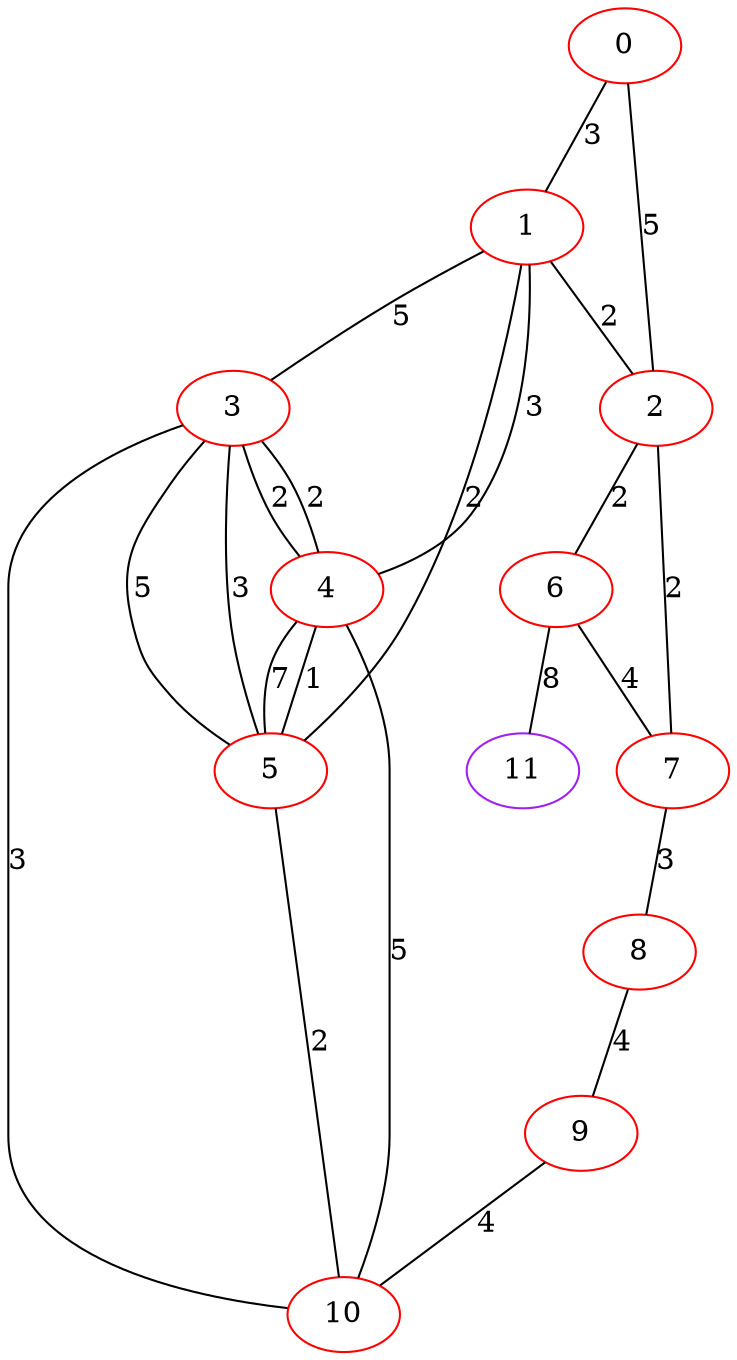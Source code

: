 graph "" {
0 [color=red, weight=1];
1 [color=red, weight=1];
2 [color=red, weight=1];
3 [color=red, weight=1];
4 [color=red, weight=1];
5 [color=red, weight=1];
6 [color=red, weight=1];
7 [color=red, weight=1];
8 [color=red, weight=1];
9 [color=red, weight=1];
10 [color=red, weight=1];
11 [color=purple, weight=4];
0 -- 1  [key=0, label=3];
0 -- 2  [key=0, label=5];
1 -- 2  [key=0, label=2];
1 -- 3  [key=0, label=5];
1 -- 4  [key=0, label=3];
1 -- 5  [key=0, label=2];
2 -- 6  [key=0, label=2];
2 -- 7  [key=0, label=2];
3 -- 10  [key=0, label=3];
3 -- 4  [key=0, label=2];
3 -- 4  [key=1, label=2];
3 -- 5  [key=0, label=5];
3 -- 5  [key=1, label=3];
4 -- 10  [key=0, label=5];
4 -- 5  [key=0, label=7];
4 -- 5  [key=1, label=1];
5 -- 10  [key=0, label=2];
6 -- 11  [key=0, label=8];
6 -- 7  [key=0, label=4];
7 -- 8  [key=0, label=3];
8 -- 9  [key=0, label=4];
9 -- 10  [key=0, label=4];
}
